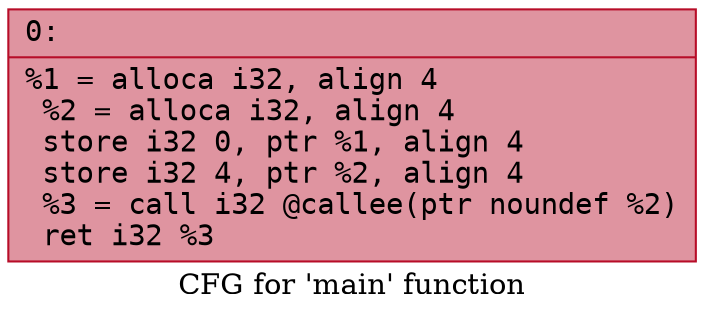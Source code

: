 digraph "CFG for 'main' function" {
	label="CFG for 'main' function";

	Node0x588f3268fd00 [shape=record,color="#b70d28ff", style=filled, fillcolor="#b70d2870" fontname="Courier",label="{0:\l|  %1 = alloca i32, align 4\l  %2 = alloca i32, align 4\l  store i32 0, ptr %1, align 4\l  store i32 4, ptr %2, align 4\l  %3 = call i32 @callee(ptr noundef %2)\l  ret i32 %3\l}"];
}
